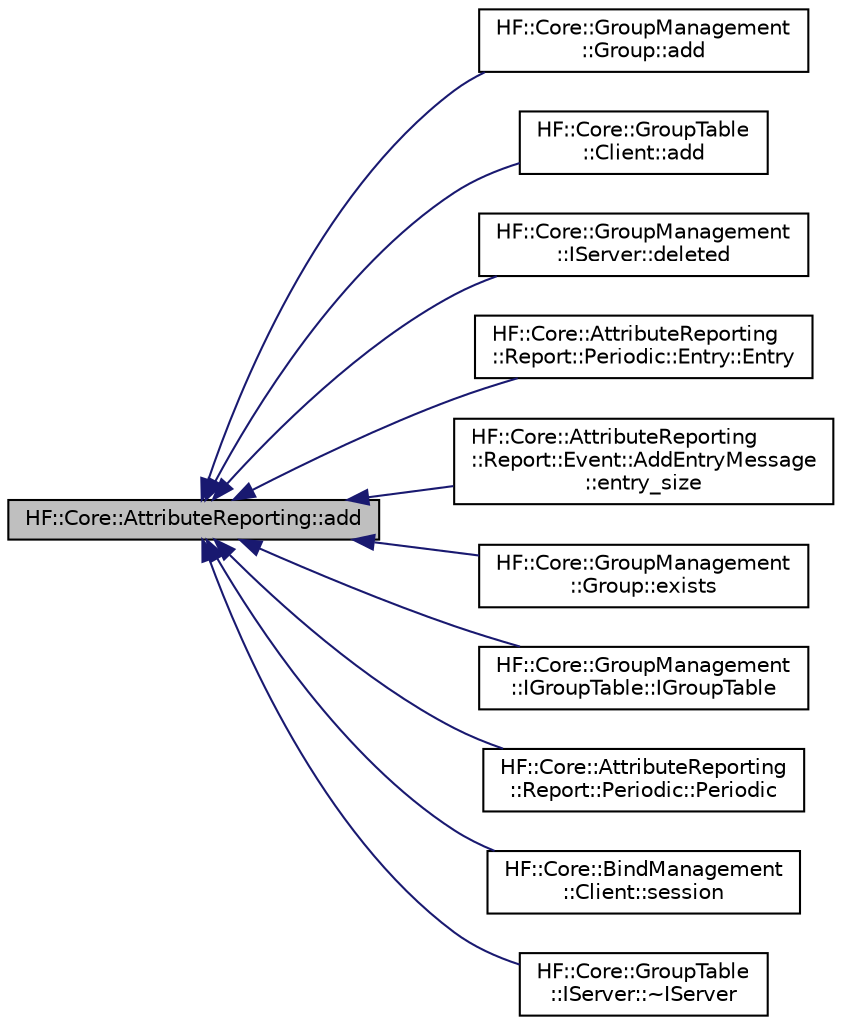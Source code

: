 digraph "HF::Core::AttributeReporting::add"
{
  edge [fontname="Helvetica",fontsize="10",labelfontname="Helvetica",labelfontsize="10"];
  node [fontname="Helvetica",fontsize="10",shape=record];
  rankdir="LR";
  Node1 [label="HF::Core::AttributeReporting::add",height=0.2,width=0.4,color="black", fillcolor="grey75", style="filled", fontcolor="black"];
  Node1 -> Node2 [dir="back",color="midnightblue",fontsize="10",style="solid",fontname="Helvetica"];
  Node2 [label="HF::Core::GroupManagement\l::Group::add",height=0.2,width=0.4,color="black", fillcolor="white", style="filled",URL="$structHF_1_1Core_1_1GroupManagement_1_1Group.html#ab188b85f4ab47b625356b6947ce7e972",tooltip="Add the given member to the group. "];
  Node1 -> Node3 [dir="back",color="midnightblue",fontsize="10",style="solid",fontname="Helvetica"];
  Node3 [label="HF::Core::GroupTable\l::Client::add",height=0.2,width=0.4,color="black", fillcolor="white", style="filled",URL="$structHF_1_1Core_1_1GroupTable_1_1Client.html#a3e85901abb3813762eb216e82f018d16",tooltip="Send a HAN-FUN message containing a GroupTable::ADD_CMD, to the given device and the given entry..."];
  Node1 -> Node4 [dir="back",color="midnightblue",fontsize="10",style="solid",fontname="Helvetica"];
  Node4 [label="HF::Core::GroupManagement\l::IServer::deleted",height=0.2,width=0.4,color="black", fillcolor="white", style="filled",URL="$classHF_1_1Core_1_1GroupManagement_1_1IServer.html#aeee35b031e2e0dd2b634dfdda03810d1",tooltip="Indicate that a group was deleted. "];
  Node1 -> Node5 [dir="back",color="midnightblue",fontsize="10",style="solid",fontname="Helvetica"];
  Node5 [label="HF::Core::AttributeReporting\l::Report::Periodic::Entry::Entry",height=0.2,width=0.4,color="black", fillcolor="white", style="filled",URL="$structHF_1_1Core_1_1AttributeReporting_1_1Report_1_1Periodic_1_1Entry.html#aa7370895d1c986fb7d5d92285961db4f",tooltip="Constructor. "];
  Node1 -> Node6 [dir="back",color="midnightblue",fontsize="10",style="solid",fontname="Helvetica"];
  Node6 [label="HF::Core::AttributeReporting\l::Report::Event::AddEntryMessage\l::entry_size",height=0.2,width=0.4,color="black", fillcolor="white", style="filled",URL="$structHF_1_1Core_1_1AttributeReporting_1_1Report_1_1Event_1_1AddEntryMessage.html#ab903e6f354a1f8a35807d87c679ad3af",tooltip="Get the minimum number of bytes required for unpacking an entry. "];
  Node1 -> Node7 [dir="back",color="midnightblue",fontsize="10",style="solid",fontname="Helvetica"];
  Node7 [label="HF::Core::GroupManagement\l::Group::exists",height=0.2,width=0.4,color="black", fillcolor="white", style="filled",URL="$structHF_1_1Core_1_1GroupManagement_1_1Group.html#ae1ab3077786942d4e6d4bc7a0686f21f",tooltip="Check if a member equal to the given member already exists in the group. "];
  Node1 -> Node8 [dir="back",color="midnightblue",fontsize="10",style="solid",fontname="Helvetica"];
  Node8 [label="HF::Core::GroupManagement\l::IGroupTable::IGroupTable",height=0.2,width=0.4,color="black", fillcolor="white", style="filled",URL="$structHF_1_1Core_1_1GroupManagement_1_1IGroupTable.html#a767059d816dd99dce0201e7860c26164",tooltip="Constructor. "];
  Node1 -> Node9 [dir="back",color="midnightblue",fontsize="10",style="solid",fontname="Helvetica"];
  Node9 [label="HF::Core::AttributeReporting\l::Report::Periodic::Periodic",height=0.2,width=0.4,color="black", fillcolor="white", style="filled",URL="$structHF_1_1Core_1_1AttributeReporting_1_1Report_1_1Periodic.html#ae5847a3e003d4549b727e14f5498ff62",tooltip="Constructor. "];
  Node1 -> Node10 [dir="back",color="midnightblue",fontsize="10",style="solid",fontname="Helvetica"];
  Node10 [label="HF::Core::BindManagement\l::Client::session",height=0.2,width=0.4,color="black", fillcolor="white", style="filled",URL="$group__bind__mgt.html#ga8afe4139ef51933b63de159a30df7214",tooltip="Reference to the session management API. "];
  Node1 -> Node11 [dir="back",color="midnightblue",fontsize="10",style="solid",fontname="Helvetica"];
  Node11 [label="HF::Core::GroupTable\l::IServer::~IServer",height=0.2,width=0.4,color="black", fillcolor="white", style="filled",URL="$classHF_1_1Core_1_1GroupTable_1_1IServer.html#a63b58e7868e187c04e7151f745514573",tooltip="Destructor. "];
}
